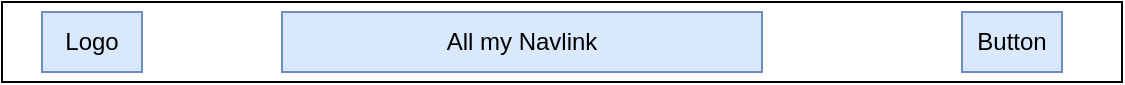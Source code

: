 <mxfile>
    <diagram id="is3MQex9nKWhwBIrmj0b" name="Page-1">
        <mxGraphModel dx="816" dy="419" grid="1" gridSize="10" guides="1" tooltips="1" connect="1" arrows="1" fold="1" page="1" pageScale="1" pageWidth="850" pageHeight="1100" math="0" shadow="0">
            <root>
                <mxCell id="0"/>
                <mxCell id="1" parent="0"/>
                <mxCell id="2" value="" style="whiteSpace=wrap;html=1;strokeColor=default;" vertex="1" parent="1">
                    <mxGeometry x="120" y="40" width="560" height="40" as="geometry"/>
                </mxCell>
                <mxCell id="3" value="Logo" style="whiteSpace=wrap;html=1;fillColor=#dae8fc;strokeColor=#6c8ebf;" vertex="1" parent="1">
                    <mxGeometry x="140" y="45" width="50" height="30" as="geometry"/>
                </mxCell>
                <mxCell id="4" value="All my Navlink" style="whiteSpace=wrap;html=1;fillColor=#dae8fc;strokeColor=#6c8ebf;" vertex="1" parent="1">
                    <mxGeometry x="260" y="45" width="240" height="30" as="geometry"/>
                </mxCell>
                <mxCell id="5" value="Button" style="whiteSpace=wrap;html=1;fillColor=#dae8fc;strokeColor=#6c8ebf;" vertex="1" parent="1">
                    <mxGeometry x="600" y="45" width="50" height="30" as="geometry"/>
                </mxCell>
            </root>
        </mxGraphModel>
    </diagram>
</mxfile>